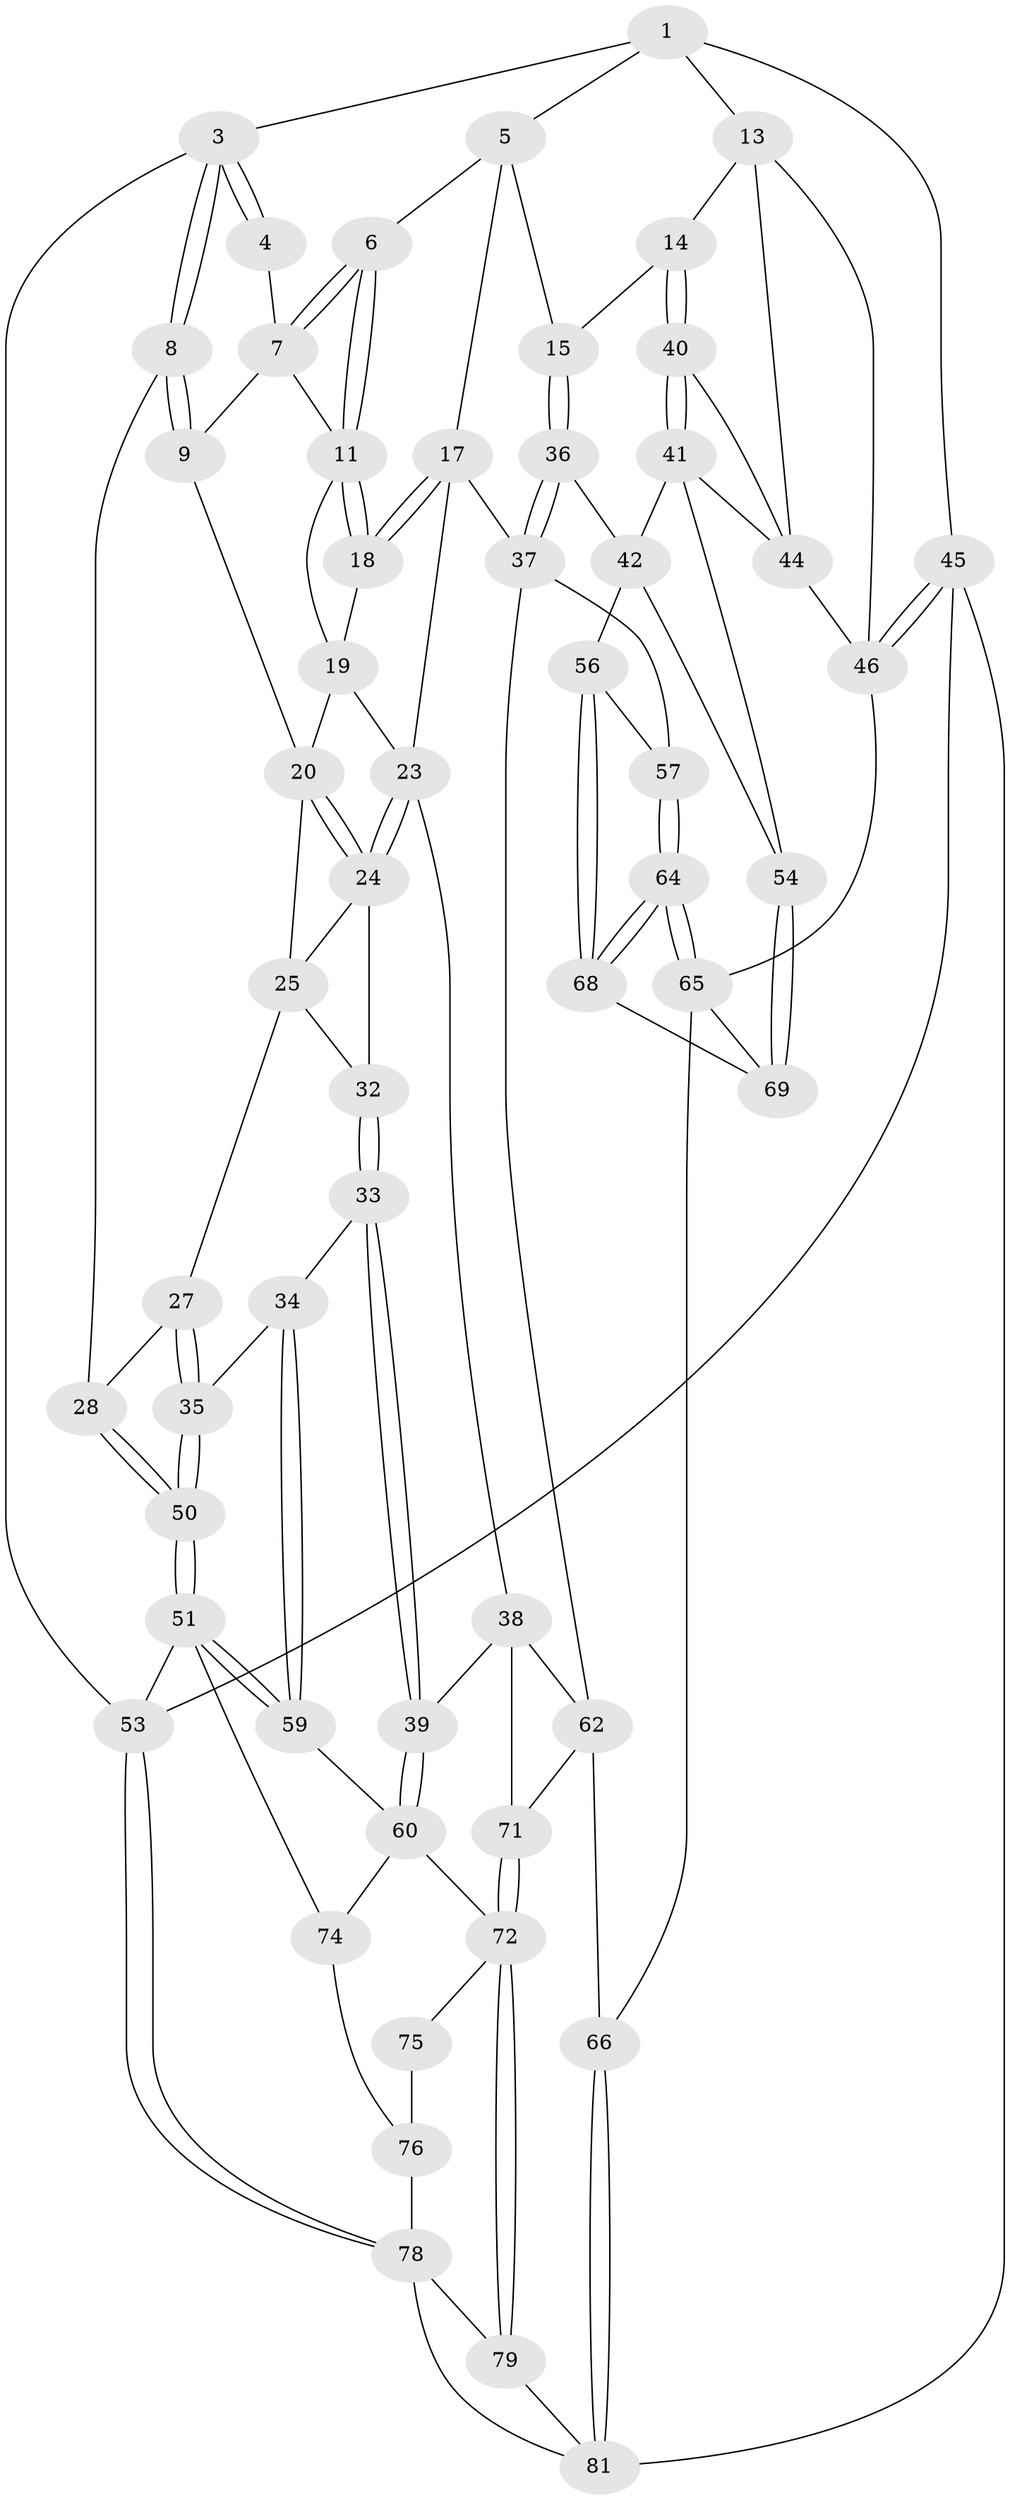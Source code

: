 // original degree distribution, {3: 0.024390243902439025, 5: 0.5121951219512195, 6: 0.21951219512195122, 4: 0.24390243902439024}
// Generated by graph-tools (version 1.1) at 2025/11/02/27/25 16:11:52]
// undirected, 57 vertices, 130 edges
graph export_dot {
graph [start="1"]
  node [color=gray90,style=filled];
  1 [pos="+0.6624509328243666+0",super="+2"];
  3 [pos="+0+0"];
  4 [pos="+0.32328212417616137+0"];
  5 [pos="+0.5336362621495316+0.08109665138297464",super="+16"];
  6 [pos="+0.4693865325265536+0.12289244183753321"];
  7 [pos="+0.29970691734653193+0.04518219271183072",super="+10"];
  8 [pos="+0+0"];
  9 [pos="+0.01403870370961534+0.13729031168712927"];
  11 [pos="+0.40931346682220077+0.24785562577300063",super="+12"];
  13 [pos="+1+0",super="+43"];
  14 [pos="+1+0.08227974122814664"];
  15 [pos="+0.7219811802488478+0.33632760384673893"];
  17 [pos="+0.4330739057947634+0.3131680245287642",super="+30"];
  18 [pos="+0.4107935098537419+0.2538844839809088"];
  19 [pos="+0.2598069062624884+0.24148908472371255",super="+22"];
  20 [pos="+0.24187047332261596+0.24982369644740485",super="+21"];
  23 [pos="+0.2425044380072485+0.37748300077540575",super="+31"];
  24 [pos="+0.23527709147640363+0.37431816259209644",super="+29"];
  25 [pos="+0.11297240602624288+0.30490857279834516",super="+26"];
  27 [pos="+0.037422914413975+0.39489614672108314"];
  28 [pos="+0+0.09268373975085997"];
  32 [pos="+0.11074136350652816+0.49814188330413367"];
  33 [pos="+0.10729968900388266+0.5103547732160679"];
  34 [pos="+0.05495866663552003+0.5042613200386135"];
  35 [pos="+0+0.4915659965504717"];
  36 [pos="+0.698024024690214+0.37909482716366627"];
  37 [pos="+0.6187637650216808+0.44445730882143986",super="+58"];
  38 [pos="+0.28350672668504756+0.5977403756837764",super="+63"];
  39 [pos="+0.21552031656157256+0.6209834513211867"];
  40 [pos="+0.896390710198948+0.489539609993401"];
  41 [pos="+0.8642617474456611+0.49823542490795",super="+49"];
  42 [pos="+0.8244008590790588+0.47488728405364544",super="+55"];
  44 [pos="+0.9261307188728785+0.49051193257828324",super="+48"];
  45 [pos="+1+1"];
  46 [pos="+1+1",super="+47"];
  50 [pos="+0+0.5290579521880564"];
  51 [pos="+0+0.6621488149351739",super="+52"];
  53 [pos="+0+1"];
  54 [pos="+0.8210779390579093+0.6493724928944566"];
  56 [pos="+0.7826519202439162+0.6376670309830946"];
  57 [pos="+0.6784834920572785+0.5618913371671038"];
  59 [pos="+0.020762910119633143+0.6858684743020073"];
  60 [pos="+0.1965010993997406+0.6476808094537537",super="+61"];
  62 [pos="+0.5805434628408946+0.5837027937755818",super="+67"];
  64 [pos="+0.682168289298011+0.7747529727742976"];
  65 [pos="+0.624869605471504+0.8446231149561387",super="+70"];
  66 [pos="+0.6227617316761133+0.8455017031067165"];
  68 [pos="+0.6925146368004164+0.7684270648432617"];
  69 [pos="+0.8320910815679761+0.7443924098181026"];
  71 [pos="+0.4378354798321612+0.8105868381923623"];
  72 [pos="+0.3391565391837498+0.9224890504188341",super="+73"];
  74 [pos="+0.08111301333880386+0.8163953211890816"];
  75 [pos="+0.2259066898959075+0.8550643698494255"];
  76 [pos="+0.11213342613664061+0.8560292370567865",super="+77"];
  78 [pos="+0+1",super="+80"];
  79 [pos="+0.33651881077253865+0.9999650318166955"];
  81 [pos="+0.6246599435229517+0.9311351088006068",super="+82"];
  1 -- 5;
  1 -- 13;
  1 -- 3;
  1 -- 45;
  3 -- 4;
  3 -- 4;
  3 -- 8;
  3 -- 8;
  3 -- 53;
  4 -- 7;
  5 -- 6;
  5 -- 17;
  5 -- 15;
  6 -- 7;
  6 -- 7;
  6 -- 11;
  6 -- 11;
  7 -- 9;
  7 -- 11;
  8 -- 9;
  8 -- 9;
  8 -- 28;
  9 -- 20;
  11 -- 18;
  11 -- 18;
  11 -- 19;
  13 -- 14;
  13 -- 44;
  13 -- 46;
  14 -- 15;
  14 -- 40;
  14 -- 40;
  15 -- 36;
  15 -- 36;
  17 -- 18;
  17 -- 18;
  17 -- 37;
  17 -- 23;
  18 -- 19;
  19 -- 20;
  19 -- 23;
  20 -- 24;
  20 -- 24;
  20 -- 25;
  23 -- 24;
  23 -- 24;
  23 -- 38;
  24 -- 25;
  24 -- 32;
  25 -- 32;
  25 -- 27;
  27 -- 28;
  27 -- 35;
  27 -- 35;
  28 -- 50;
  28 -- 50;
  32 -- 33;
  32 -- 33;
  33 -- 34;
  33 -- 39;
  33 -- 39;
  34 -- 35;
  34 -- 59;
  34 -- 59;
  35 -- 50;
  35 -- 50;
  36 -- 37;
  36 -- 37;
  36 -- 42;
  37 -- 57;
  37 -- 62;
  38 -- 39;
  38 -- 62;
  38 -- 71;
  39 -- 60;
  39 -- 60;
  40 -- 41;
  40 -- 41;
  40 -- 44;
  41 -- 42;
  41 -- 54;
  41 -- 44;
  42 -- 56;
  42 -- 54;
  44 -- 46;
  45 -- 46;
  45 -- 46;
  45 -- 53;
  45 -- 81;
  46 -- 65;
  50 -- 51;
  50 -- 51;
  51 -- 59;
  51 -- 59;
  51 -- 74;
  51 -- 53;
  53 -- 78;
  53 -- 78;
  54 -- 69;
  54 -- 69;
  56 -- 57;
  56 -- 68;
  56 -- 68;
  57 -- 64;
  57 -- 64;
  59 -- 60;
  60 -- 72;
  60 -- 74;
  62 -- 66;
  62 -- 71;
  64 -- 65;
  64 -- 65;
  64 -- 68;
  64 -- 68;
  65 -- 66;
  65 -- 69;
  66 -- 81;
  66 -- 81;
  68 -- 69;
  71 -- 72;
  71 -- 72;
  72 -- 79;
  72 -- 79;
  72 -- 75;
  74 -- 76;
  75 -- 76 [weight=2];
  76 -- 78;
  78 -- 81;
  78 -- 79;
  79 -- 81;
}
